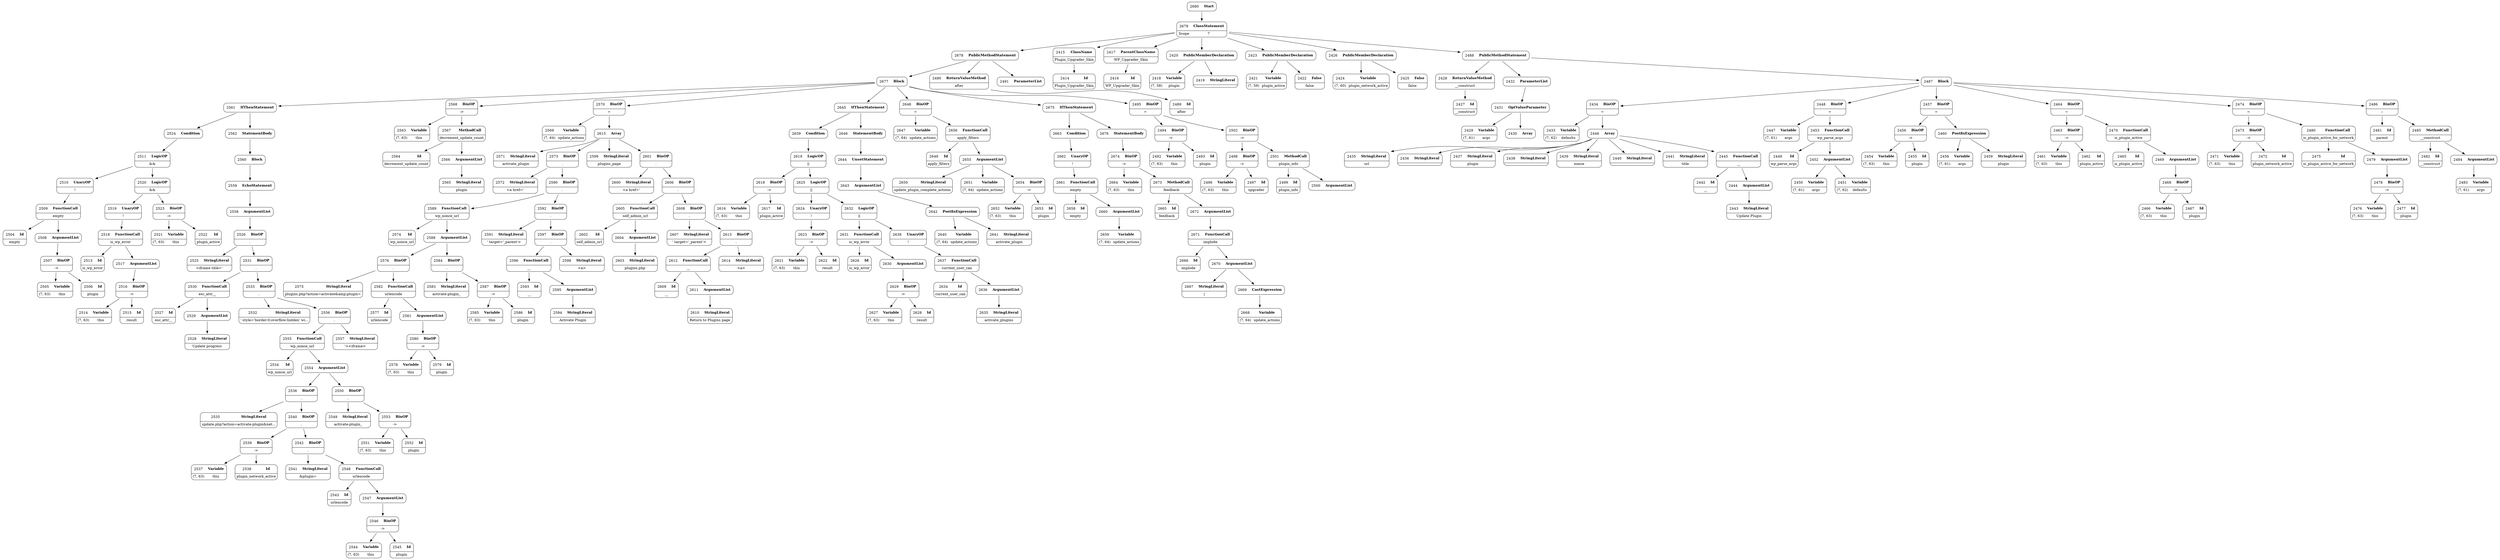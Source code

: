 digraph ast {
node [shape=none];
2560 [label=<<TABLE border='1' cellspacing='0' cellpadding='10' style='rounded' ><TR><TD border='0'>2560</TD><TD border='0'><B>Block</B></TD></TR></TABLE>>];
2560 -> 2559 [weight=2];
2561 [label=<<TABLE border='1' cellspacing='0' cellpadding='10' style='rounded' ><TR><TD border='0'>2561</TD><TD border='0'><B>IfThenStatement</B></TD></TR></TABLE>>];
2561 -> 2524 [weight=2];
2561 -> 2562 [weight=2];
2562 [label=<<TABLE border='1' cellspacing='0' cellpadding='10' style='rounded' ><TR><TD border='0'>2562</TD><TD border='0'><B>StatementBody</B></TD></TR></TABLE>>];
2562 -> 2560 [weight=2];
2563 [label=<<TABLE border='1' cellspacing='0' cellpadding='10' style='rounded' ><TR><TD border='0'>2563</TD><TD border='0'><B>Variable</B></TD></TR><HR/><TR><TD border='0' cellpadding='5'>(7, 63)</TD><TD border='0' cellpadding='5'>this</TD></TR></TABLE>>];
2564 [label=<<TABLE border='1' cellspacing='0' cellpadding='10' style='rounded' ><TR><TD border='0'>2564</TD><TD border='0'><B>Id</B></TD></TR><HR/><TR><TD border='0' cellpadding='5' colspan='2'>decrement_update_count</TD></TR></TABLE>>];
2565 [label=<<TABLE border='1' cellspacing='0' cellpadding='10' style='rounded' ><TR><TD border='0'>2565</TD><TD border='0'><B>StringLiteral</B></TD></TR><HR/><TR><TD border='0' cellpadding='5' colspan='2'>plugin</TD></TR></TABLE>>];
2566 [label=<<TABLE border='1' cellspacing='0' cellpadding='10' style='rounded' ><TR><TD border='0'>2566</TD><TD border='0'><B>ArgumentList</B></TD></TR></TABLE>>];
2566 -> 2565 [weight=2];
2567 [label=<<TABLE border='1' cellspacing='0' cellpadding='10' style='rounded' ><TR><TD border='0'>2567</TD><TD border='0'><B>MethodCall</B></TD></TR><HR/><TR><TD border='0' cellpadding='5' colspan='2'>decrement_update_count</TD></TR></TABLE>>];
2567 -> 2564 [weight=2];
2567 -> 2566 [weight=2];
2568 [label=<<TABLE border='1' cellspacing='0' cellpadding='10' style='rounded' ><TR><TD border='0'>2568</TD><TD border='0'><B>BinOP</B></TD></TR><HR/><TR><TD border='0' cellpadding='5' colspan='2'>-&gt;</TD></TR></TABLE>>];
2568 -> 2563 [weight=2];
2568 -> 2567 [weight=2];
2569 [label=<<TABLE border='1' cellspacing='0' cellpadding='10' style='rounded' ><TR><TD border='0'>2569</TD><TD border='0'><B>Variable</B></TD></TR><HR/><TR><TD border='0' cellpadding='5'>(7, 64)</TD><TD border='0' cellpadding='5'>update_actions</TD></TR></TABLE>>];
2570 [label=<<TABLE border='1' cellspacing='0' cellpadding='10' style='rounded' ><TR><TD border='0'>2570</TD><TD border='0'><B>BinOP</B></TD></TR><HR/><TR><TD border='0' cellpadding='5' colspan='2'>=</TD></TR></TABLE>>];
2570 -> 2569 [weight=2];
2570 -> 2615 [weight=2];
2571 [label=<<TABLE border='1' cellspacing='0' cellpadding='10' style='rounded' ><TR><TD border='0'>2571</TD><TD border='0'><B>StringLiteral</B></TD></TR><HR/><TR><TD border='0' cellpadding='5' colspan='2'>activate_plugin</TD></TR></TABLE>>];
2572 [label=<<TABLE border='1' cellspacing='0' cellpadding='10' style='rounded' ><TR><TD border='0'>2572</TD><TD border='0'><B>StringLiteral</B></TD></TR><HR/><TR><TD border='0' cellpadding='5' colspan='2'>&lt;a href='</TD></TR></TABLE>>];
2573 [label=<<TABLE border='1' cellspacing='0' cellpadding='10' style='rounded' ><TR><TD border='0'>2573</TD><TD border='0'><B>BinOP</B></TD></TR><HR/><TR><TD border='0' cellpadding='5' colspan='2'>.</TD></TR></TABLE>>];
2573 -> 2572 [weight=2];
2573 -> 2590 [weight=2];
2574 [label=<<TABLE border='1' cellspacing='0' cellpadding='10' style='rounded' ><TR><TD border='0'>2574</TD><TD border='0'><B>Id</B></TD></TR><HR/><TR><TD border='0' cellpadding='5' colspan='2'>wp_nonce_url</TD></TR></TABLE>>];
2575 [label=<<TABLE border='1' cellspacing='0' cellpadding='10' style='rounded' ><TR><TD border='0'>2575</TD><TD border='0'><B>StringLiteral</B></TD></TR><HR/><TR><TD border='0' cellpadding='5' colspan='2'>plugins.php?action=activate&amp;amp;plugin=</TD></TR></TABLE>>];
2576 [label=<<TABLE border='1' cellspacing='0' cellpadding='10' style='rounded' ><TR><TD border='0'>2576</TD><TD border='0'><B>BinOP</B></TD></TR><HR/><TR><TD border='0' cellpadding='5' colspan='2'>.</TD></TR></TABLE>>];
2576 -> 2575 [weight=2];
2576 -> 2582 [weight=2];
2577 [label=<<TABLE border='1' cellspacing='0' cellpadding='10' style='rounded' ><TR><TD border='0'>2577</TD><TD border='0'><B>Id</B></TD></TR><HR/><TR><TD border='0' cellpadding='5' colspan='2'>urlencode</TD></TR></TABLE>>];
2578 [label=<<TABLE border='1' cellspacing='0' cellpadding='10' style='rounded' ><TR><TD border='0'>2578</TD><TD border='0'><B>Variable</B></TD></TR><HR/><TR><TD border='0' cellpadding='5'>(7, 63)</TD><TD border='0' cellpadding='5'>this</TD></TR></TABLE>>];
2579 [label=<<TABLE border='1' cellspacing='0' cellpadding='10' style='rounded' ><TR><TD border='0'>2579</TD><TD border='0'><B>Id</B></TD></TR><HR/><TR><TD border='0' cellpadding='5' colspan='2'>plugin</TD></TR></TABLE>>];
2580 [label=<<TABLE border='1' cellspacing='0' cellpadding='10' style='rounded' ><TR><TD border='0'>2580</TD><TD border='0'><B>BinOP</B></TD></TR><HR/><TR><TD border='0' cellpadding='5' colspan='2'>-&gt;</TD></TR></TABLE>>];
2580 -> 2578 [weight=2];
2580 -> 2579 [weight=2];
2581 [label=<<TABLE border='1' cellspacing='0' cellpadding='10' style='rounded' ><TR><TD border='0'>2581</TD><TD border='0'><B>ArgumentList</B></TD></TR></TABLE>>];
2581 -> 2580 [weight=2];
2582 [label=<<TABLE border='1' cellspacing='0' cellpadding='10' style='rounded' ><TR><TD border='0'>2582</TD><TD border='0'><B>FunctionCall</B></TD></TR><HR/><TR><TD border='0' cellpadding='5' colspan='2'>urlencode</TD></TR></TABLE>>];
2582 -> 2577 [weight=2];
2582 -> 2581 [weight=2];
2583 [label=<<TABLE border='1' cellspacing='0' cellpadding='10' style='rounded' ><TR><TD border='0'>2583</TD><TD border='0'><B>StringLiteral</B></TD></TR><HR/><TR><TD border='0' cellpadding='5' colspan='2'>activate-plugin_</TD></TR></TABLE>>];
2584 [label=<<TABLE border='1' cellspacing='0' cellpadding='10' style='rounded' ><TR><TD border='0'>2584</TD><TD border='0'><B>BinOP</B></TD></TR><HR/><TR><TD border='0' cellpadding='5' colspan='2'>.</TD></TR></TABLE>>];
2584 -> 2583 [weight=2];
2584 -> 2587 [weight=2];
2585 [label=<<TABLE border='1' cellspacing='0' cellpadding='10' style='rounded' ><TR><TD border='0'>2585</TD><TD border='0'><B>Variable</B></TD></TR><HR/><TR><TD border='0' cellpadding='5'>(7, 63)</TD><TD border='0' cellpadding='5'>this</TD></TR></TABLE>>];
2586 [label=<<TABLE border='1' cellspacing='0' cellpadding='10' style='rounded' ><TR><TD border='0'>2586</TD><TD border='0'><B>Id</B></TD></TR><HR/><TR><TD border='0' cellpadding='5' colspan='2'>plugin</TD></TR></TABLE>>];
2587 [label=<<TABLE border='1' cellspacing='0' cellpadding='10' style='rounded' ><TR><TD border='0'>2587</TD><TD border='0'><B>BinOP</B></TD></TR><HR/><TR><TD border='0' cellpadding='5' colspan='2'>-&gt;</TD></TR></TABLE>>];
2587 -> 2585 [weight=2];
2587 -> 2586 [weight=2];
2588 [label=<<TABLE border='1' cellspacing='0' cellpadding='10' style='rounded' ><TR><TD border='0'>2588</TD><TD border='0'><B>ArgumentList</B></TD></TR></TABLE>>];
2588 -> 2576 [weight=2];
2588 -> 2584 [weight=2];
2589 [label=<<TABLE border='1' cellspacing='0' cellpadding='10' style='rounded' ><TR><TD border='0'>2589</TD><TD border='0'><B>FunctionCall</B></TD></TR><HR/><TR><TD border='0' cellpadding='5' colspan='2'>wp_nonce_url</TD></TR></TABLE>>];
2589 -> 2574 [weight=2];
2589 -> 2588 [weight=2];
2590 [label=<<TABLE border='1' cellspacing='0' cellpadding='10' style='rounded' ><TR><TD border='0'>2590</TD><TD border='0'><B>BinOP</B></TD></TR><HR/><TR><TD border='0' cellpadding='5' colspan='2'>.</TD></TR></TABLE>>];
2590 -> 2589 [weight=2];
2590 -> 2592 [weight=2];
2591 [label=<<TABLE border='1' cellspacing='0' cellpadding='10' style='rounded' ><TR><TD border='0'>2591</TD><TD border='0'><B>StringLiteral</B></TD></TR><HR/><TR><TD border='0' cellpadding='5' colspan='2'>' target='_parent'&gt;</TD></TR></TABLE>>];
2592 [label=<<TABLE border='1' cellspacing='0' cellpadding='10' style='rounded' ><TR><TD border='0'>2592</TD><TD border='0'><B>BinOP</B></TD></TR><HR/><TR><TD border='0' cellpadding='5' colspan='2'>.</TD></TR></TABLE>>];
2592 -> 2591 [weight=2];
2592 -> 2597 [weight=2];
2593 [label=<<TABLE border='1' cellspacing='0' cellpadding='10' style='rounded' ><TR><TD border='0'>2593</TD><TD border='0'><B>Id</B></TD></TR><HR/><TR><TD border='0' cellpadding='5' colspan='2'>__</TD></TR></TABLE>>];
2594 [label=<<TABLE border='1' cellspacing='0' cellpadding='10' style='rounded' ><TR><TD border='0'>2594</TD><TD border='0'><B>StringLiteral</B></TD></TR><HR/><TR><TD border='0' cellpadding='5' colspan='2'>Activate Plugin</TD></TR></TABLE>>];
2595 [label=<<TABLE border='1' cellspacing='0' cellpadding='10' style='rounded' ><TR><TD border='0'>2595</TD><TD border='0'><B>ArgumentList</B></TD></TR></TABLE>>];
2595 -> 2594 [weight=2];
2596 [label=<<TABLE border='1' cellspacing='0' cellpadding='10' style='rounded' ><TR><TD border='0'>2596</TD><TD border='0'><B>FunctionCall</B></TD></TR><HR/><TR><TD border='0' cellpadding='5' colspan='2'>__</TD></TR></TABLE>>];
2596 -> 2593 [weight=2];
2596 -> 2595 [weight=2];
2597 [label=<<TABLE border='1' cellspacing='0' cellpadding='10' style='rounded' ><TR><TD border='0'>2597</TD><TD border='0'><B>BinOP</B></TD></TR><HR/><TR><TD border='0' cellpadding='5' colspan='2'>.</TD></TR></TABLE>>];
2597 -> 2596 [weight=2];
2597 -> 2598 [weight=2];
2598 [label=<<TABLE border='1' cellspacing='0' cellpadding='10' style='rounded' ><TR><TD border='0'>2598</TD><TD border='0'><B>StringLiteral</B></TD></TR><HR/><TR><TD border='0' cellpadding='5' colspan='2'>&lt;a&gt;</TD></TR></TABLE>>];
2599 [label=<<TABLE border='1' cellspacing='0' cellpadding='10' style='rounded' ><TR><TD border='0'>2599</TD><TD border='0'><B>StringLiteral</B></TD></TR><HR/><TR><TD border='0' cellpadding='5' colspan='2'>plugins_page</TD></TR></TABLE>>];
2600 [label=<<TABLE border='1' cellspacing='0' cellpadding='10' style='rounded' ><TR><TD border='0'>2600</TD><TD border='0'><B>StringLiteral</B></TD></TR><HR/><TR><TD border='0' cellpadding='5' colspan='2'>&lt;a href='</TD></TR></TABLE>>];
2601 [label=<<TABLE border='1' cellspacing='0' cellpadding='10' style='rounded' ><TR><TD border='0'>2601</TD><TD border='0'><B>BinOP</B></TD></TR><HR/><TR><TD border='0' cellpadding='5' colspan='2'>.</TD></TR></TABLE>>];
2601 -> 2600 [weight=2];
2601 -> 2606 [weight=2];
2602 [label=<<TABLE border='1' cellspacing='0' cellpadding='10' style='rounded' ><TR><TD border='0'>2602</TD><TD border='0'><B>Id</B></TD></TR><HR/><TR><TD border='0' cellpadding='5' colspan='2'>self_admin_url</TD></TR></TABLE>>];
2603 [label=<<TABLE border='1' cellspacing='0' cellpadding='10' style='rounded' ><TR><TD border='0'>2603</TD><TD border='0'><B>StringLiteral</B></TD></TR><HR/><TR><TD border='0' cellpadding='5' colspan='2'>plugins.php</TD></TR></TABLE>>];
2604 [label=<<TABLE border='1' cellspacing='0' cellpadding='10' style='rounded' ><TR><TD border='0'>2604</TD><TD border='0'><B>ArgumentList</B></TD></TR></TABLE>>];
2604 -> 2603 [weight=2];
2605 [label=<<TABLE border='1' cellspacing='0' cellpadding='10' style='rounded' ><TR><TD border='0'>2605</TD><TD border='0'><B>FunctionCall</B></TD></TR><HR/><TR><TD border='0' cellpadding='5' colspan='2'>self_admin_url</TD></TR></TABLE>>];
2605 -> 2602 [weight=2];
2605 -> 2604 [weight=2];
2606 [label=<<TABLE border='1' cellspacing='0' cellpadding='10' style='rounded' ><TR><TD border='0'>2606</TD><TD border='0'><B>BinOP</B></TD></TR><HR/><TR><TD border='0' cellpadding='5' colspan='2'>.</TD></TR></TABLE>>];
2606 -> 2605 [weight=2];
2606 -> 2608 [weight=2];
2607 [label=<<TABLE border='1' cellspacing='0' cellpadding='10' style='rounded' ><TR><TD border='0'>2607</TD><TD border='0'><B>StringLiteral</B></TD></TR><HR/><TR><TD border='0' cellpadding='5' colspan='2'>' target='_parent'&gt;</TD></TR></TABLE>>];
2608 [label=<<TABLE border='1' cellspacing='0' cellpadding='10' style='rounded' ><TR><TD border='0'>2608</TD><TD border='0'><B>BinOP</B></TD></TR><HR/><TR><TD border='0' cellpadding='5' colspan='2'>.</TD></TR></TABLE>>];
2608 -> 2607 [weight=2];
2608 -> 2613 [weight=2];
2609 [label=<<TABLE border='1' cellspacing='0' cellpadding='10' style='rounded' ><TR><TD border='0'>2609</TD><TD border='0'><B>Id</B></TD></TR><HR/><TR><TD border='0' cellpadding='5' colspan='2'>__</TD></TR></TABLE>>];
2610 [label=<<TABLE border='1' cellspacing='0' cellpadding='10' style='rounded' ><TR><TD border='0'>2610</TD><TD border='0'><B>StringLiteral</B></TD></TR><HR/><TR><TD border='0' cellpadding='5' colspan='2'>Return to Plugins page</TD></TR></TABLE>>];
2611 [label=<<TABLE border='1' cellspacing='0' cellpadding='10' style='rounded' ><TR><TD border='0'>2611</TD><TD border='0'><B>ArgumentList</B></TD></TR></TABLE>>];
2611 -> 2610 [weight=2];
2612 [label=<<TABLE border='1' cellspacing='0' cellpadding='10' style='rounded' ><TR><TD border='0'>2612</TD><TD border='0'><B>FunctionCall</B></TD></TR><HR/><TR><TD border='0' cellpadding='5' colspan='2'>__</TD></TR></TABLE>>];
2612 -> 2609 [weight=2];
2612 -> 2611 [weight=2];
2613 [label=<<TABLE border='1' cellspacing='0' cellpadding='10' style='rounded' ><TR><TD border='0'>2613</TD><TD border='0'><B>BinOP</B></TD></TR><HR/><TR><TD border='0' cellpadding='5' colspan='2'>.</TD></TR></TABLE>>];
2613 -> 2612 [weight=2];
2613 -> 2614 [weight=2];
2614 [label=<<TABLE border='1' cellspacing='0' cellpadding='10' style='rounded' ><TR><TD border='0'>2614</TD><TD border='0'><B>StringLiteral</B></TD></TR><HR/><TR><TD border='0' cellpadding='5' colspan='2'>&lt;a&gt;</TD></TR></TABLE>>];
2615 [label=<<TABLE border='1' cellspacing='0' cellpadding='10' style='rounded' ><TR><TD border='0'>2615</TD><TD border='0'><B>Array</B></TD></TR></TABLE>>];
2615 -> 2571 [weight=2];
2615 -> 2573 [weight=2];
2615 -> 2599 [weight=2];
2615 -> 2601 [weight=2];
2616 [label=<<TABLE border='1' cellspacing='0' cellpadding='10' style='rounded' ><TR><TD border='0'>2616</TD><TD border='0'><B>Variable</B></TD></TR><HR/><TR><TD border='0' cellpadding='5'>(7, 63)</TD><TD border='0' cellpadding='5'>this</TD></TR></TABLE>>];
2617 [label=<<TABLE border='1' cellspacing='0' cellpadding='10' style='rounded' ><TR><TD border='0'>2617</TD><TD border='0'><B>Id</B></TD></TR><HR/><TR><TD border='0' cellpadding='5' colspan='2'>plugin_active</TD></TR></TABLE>>];
2618 [label=<<TABLE border='1' cellspacing='0' cellpadding='10' style='rounded' ><TR><TD border='0'>2618</TD><TD border='0'><B>BinOP</B></TD></TR><HR/><TR><TD border='0' cellpadding='5' colspan='2'>-&gt;</TD></TR></TABLE>>];
2618 -> 2616 [weight=2];
2618 -> 2617 [weight=2];
2619 [label=<<TABLE border='1' cellspacing='0' cellpadding='10' style='rounded' ><TR><TD border='0'>2619</TD><TD border='0'><B>LogicOP</B></TD></TR><HR/><TR><TD border='0' cellpadding='5' colspan='2'>||</TD></TR></TABLE>>];
2619 -> 2618 [weight=2];
2619 -> 2625 [weight=2];
2621 [label=<<TABLE border='1' cellspacing='0' cellpadding='10' style='rounded' ><TR><TD border='0'>2621</TD><TD border='0'><B>Variable</B></TD></TR><HR/><TR><TD border='0' cellpadding='5'>(7, 63)</TD><TD border='0' cellpadding='5'>this</TD></TR></TABLE>>];
2622 [label=<<TABLE border='1' cellspacing='0' cellpadding='10' style='rounded' ><TR><TD border='0'>2622</TD><TD border='0'><B>Id</B></TD></TR><HR/><TR><TD border='0' cellpadding='5' colspan='2'>result</TD></TR></TABLE>>];
2623 [label=<<TABLE border='1' cellspacing='0' cellpadding='10' style='rounded' ><TR><TD border='0'>2623</TD><TD border='0'><B>BinOP</B></TD></TR><HR/><TR><TD border='0' cellpadding='5' colspan='2'>-&gt;</TD></TR></TABLE>>];
2623 -> 2621 [weight=2];
2623 -> 2622 [weight=2];
2624 [label=<<TABLE border='1' cellspacing='0' cellpadding='10' style='rounded' ><TR><TD border='0'>2624</TD><TD border='0'><B>UnaryOP</B></TD></TR><HR/><TR><TD border='0' cellpadding='5' colspan='2'>!</TD></TR></TABLE>>];
2624 -> 2623 [weight=2];
2625 [label=<<TABLE border='1' cellspacing='0' cellpadding='10' style='rounded' ><TR><TD border='0'>2625</TD><TD border='0'><B>LogicOP</B></TD></TR><HR/><TR><TD border='0' cellpadding='5' colspan='2'>||</TD></TR></TABLE>>];
2625 -> 2624 [weight=2];
2625 -> 2632 [weight=2];
2626 [label=<<TABLE border='1' cellspacing='0' cellpadding='10' style='rounded' ><TR><TD border='0'>2626</TD><TD border='0'><B>Id</B></TD></TR><HR/><TR><TD border='0' cellpadding='5' colspan='2'>is_wp_error</TD></TR></TABLE>>];
2627 [label=<<TABLE border='1' cellspacing='0' cellpadding='10' style='rounded' ><TR><TD border='0'>2627</TD><TD border='0'><B>Variable</B></TD></TR><HR/><TR><TD border='0' cellpadding='5'>(7, 63)</TD><TD border='0' cellpadding='5'>this</TD></TR></TABLE>>];
2628 [label=<<TABLE border='1' cellspacing='0' cellpadding='10' style='rounded' ><TR><TD border='0'>2628</TD><TD border='0'><B>Id</B></TD></TR><HR/><TR><TD border='0' cellpadding='5' colspan='2'>result</TD></TR></TABLE>>];
2629 [label=<<TABLE border='1' cellspacing='0' cellpadding='10' style='rounded' ><TR><TD border='0'>2629</TD><TD border='0'><B>BinOP</B></TD></TR><HR/><TR><TD border='0' cellpadding='5' colspan='2'>-&gt;</TD></TR></TABLE>>];
2629 -> 2627 [weight=2];
2629 -> 2628 [weight=2];
2630 [label=<<TABLE border='1' cellspacing='0' cellpadding='10' style='rounded' ><TR><TD border='0'>2630</TD><TD border='0'><B>ArgumentList</B></TD></TR></TABLE>>];
2630 -> 2629 [weight=2];
2631 [label=<<TABLE border='1' cellspacing='0' cellpadding='10' style='rounded' ><TR><TD border='0'>2631</TD><TD border='0'><B>FunctionCall</B></TD></TR><HR/><TR><TD border='0' cellpadding='5' colspan='2'>is_wp_error</TD></TR></TABLE>>];
2631 -> 2626 [weight=2];
2631 -> 2630 [weight=2];
2632 [label=<<TABLE border='1' cellspacing='0' cellpadding='10' style='rounded' ><TR><TD border='0'>2632</TD><TD border='0'><B>LogicOP</B></TD></TR><HR/><TR><TD border='0' cellpadding='5' colspan='2'>||</TD></TR></TABLE>>];
2632 -> 2631 [weight=2];
2632 -> 2638 [weight=2];
2634 [label=<<TABLE border='1' cellspacing='0' cellpadding='10' style='rounded' ><TR><TD border='0'>2634</TD><TD border='0'><B>Id</B></TD></TR><HR/><TR><TD border='0' cellpadding='5' colspan='2'>current_user_can</TD></TR></TABLE>>];
2635 [label=<<TABLE border='1' cellspacing='0' cellpadding='10' style='rounded' ><TR><TD border='0'>2635</TD><TD border='0'><B>StringLiteral</B></TD></TR><HR/><TR><TD border='0' cellpadding='5' colspan='2'>activate_plugins</TD></TR></TABLE>>];
2636 [label=<<TABLE border='1' cellspacing='0' cellpadding='10' style='rounded' ><TR><TD border='0'>2636</TD><TD border='0'><B>ArgumentList</B></TD></TR></TABLE>>];
2636 -> 2635 [weight=2];
2637 [label=<<TABLE border='1' cellspacing='0' cellpadding='10' style='rounded' ><TR><TD border='0'>2637</TD><TD border='0'><B>FunctionCall</B></TD></TR><HR/><TR><TD border='0' cellpadding='5' colspan='2'>current_user_can</TD></TR></TABLE>>];
2637 -> 2634 [weight=2];
2637 -> 2636 [weight=2];
2638 [label=<<TABLE border='1' cellspacing='0' cellpadding='10' style='rounded' ><TR><TD border='0'>2638</TD><TD border='0'><B>UnaryOP</B></TD></TR><HR/><TR><TD border='0' cellpadding='5' colspan='2'>!</TD></TR></TABLE>>];
2638 -> 2637 [weight=2];
2639 [label=<<TABLE border='1' cellspacing='0' cellpadding='10' style='rounded' ><TR><TD border='0'>2639</TD><TD border='0'><B>Condition</B></TD></TR></TABLE>>];
2639 -> 2619 [weight=2];
2640 [label=<<TABLE border='1' cellspacing='0' cellpadding='10' style='rounded' ><TR><TD border='0'>2640</TD><TD border='0'><B>Variable</B></TD></TR><HR/><TR><TD border='0' cellpadding='5'>(7, 64)</TD><TD border='0' cellpadding='5'>update_actions</TD></TR></TABLE>>];
2641 [label=<<TABLE border='1' cellspacing='0' cellpadding='10' style='rounded' ><TR><TD border='0'>2641</TD><TD border='0'><B>StringLiteral</B></TD></TR><HR/><TR><TD border='0' cellpadding='5' colspan='2'>activate_plugin</TD></TR></TABLE>>];
2642 [label=<<TABLE border='1' cellspacing='0' cellpadding='10' style='rounded' ><TR><TD border='0'>2642</TD><TD border='0'><B>PostfixExpression</B></TD></TR></TABLE>>];
2642 -> 2640 [weight=2];
2642 -> 2641 [weight=2];
2643 [label=<<TABLE border='1' cellspacing='0' cellpadding='10' style='rounded' ><TR><TD border='0'>2643</TD><TD border='0'><B>ArgumentList</B></TD></TR></TABLE>>];
2643 -> 2642 [weight=2];
2644 [label=<<TABLE border='1' cellspacing='0' cellpadding='10' style='rounded' ><TR><TD border='0'>2644</TD><TD border='0'><B>UnsetStatement</B></TD></TR></TABLE>>];
2644 -> 2643 [weight=2];
2645 [label=<<TABLE border='1' cellspacing='0' cellpadding='10' style='rounded' ><TR><TD border='0'>2645</TD><TD border='0'><B>IfThenStatement</B></TD></TR></TABLE>>];
2645 -> 2639 [weight=2];
2645 -> 2646 [weight=2];
2646 [label=<<TABLE border='1' cellspacing='0' cellpadding='10' style='rounded' ><TR><TD border='0'>2646</TD><TD border='0'><B>StatementBody</B></TD></TR></TABLE>>];
2646 -> 2644 [weight=2];
2647 [label=<<TABLE border='1' cellspacing='0' cellpadding='10' style='rounded' ><TR><TD border='0'>2647</TD><TD border='0'><B>Variable</B></TD></TR><HR/><TR><TD border='0' cellpadding='5'>(7, 64)</TD><TD border='0' cellpadding='5'>update_actions</TD></TR></TABLE>>];
2648 [label=<<TABLE border='1' cellspacing='0' cellpadding='10' style='rounded' ><TR><TD border='0'>2648</TD><TD border='0'><B>BinOP</B></TD></TR><HR/><TR><TD border='0' cellpadding='5' colspan='2'>=</TD></TR></TABLE>>];
2648 -> 2647 [weight=2];
2648 -> 2656 [weight=2];
2649 [label=<<TABLE border='1' cellspacing='0' cellpadding='10' style='rounded' ><TR><TD border='0'>2649</TD><TD border='0'><B>Id</B></TD></TR><HR/><TR><TD border='0' cellpadding='5' colspan='2'>apply_filters</TD></TR></TABLE>>];
2650 [label=<<TABLE border='1' cellspacing='0' cellpadding='10' style='rounded' ><TR><TD border='0'>2650</TD><TD border='0'><B>StringLiteral</B></TD></TR><HR/><TR><TD border='0' cellpadding='5' colspan='2'>update_plugin_complete_actions</TD></TR></TABLE>>];
2651 [label=<<TABLE border='1' cellspacing='0' cellpadding='10' style='rounded' ><TR><TD border='0'>2651</TD><TD border='0'><B>Variable</B></TD></TR><HR/><TR><TD border='0' cellpadding='5'>(7, 64)</TD><TD border='0' cellpadding='5'>update_actions</TD></TR></TABLE>>];
2652 [label=<<TABLE border='1' cellspacing='0' cellpadding='10' style='rounded' ><TR><TD border='0'>2652</TD><TD border='0'><B>Variable</B></TD></TR><HR/><TR><TD border='0' cellpadding='5'>(7, 63)</TD><TD border='0' cellpadding='5'>this</TD></TR></TABLE>>];
2653 [label=<<TABLE border='1' cellspacing='0' cellpadding='10' style='rounded' ><TR><TD border='0'>2653</TD><TD border='0'><B>Id</B></TD></TR><HR/><TR><TD border='0' cellpadding='5' colspan='2'>plugin</TD></TR></TABLE>>];
2654 [label=<<TABLE border='1' cellspacing='0' cellpadding='10' style='rounded' ><TR><TD border='0'>2654</TD><TD border='0'><B>BinOP</B></TD></TR><HR/><TR><TD border='0' cellpadding='5' colspan='2'>-&gt;</TD></TR></TABLE>>];
2654 -> 2652 [weight=2];
2654 -> 2653 [weight=2];
2655 [label=<<TABLE border='1' cellspacing='0' cellpadding='10' style='rounded' ><TR><TD border='0'>2655</TD><TD border='0'><B>ArgumentList</B></TD></TR></TABLE>>];
2655 -> 2650 [weight=2];
2655 -> 2651 [weight=2];
2655 -> 2654 [weight=2];
2656 [label=<<TABLE border='1' cellspacing='0' cellpadding='10' style='rounded' ><TR><TD border='0'>2656</TD><TD border='0'><B>FunctionCall</B></TD></TR><HR/><TR><TD border='0' cellpadding='5' colspan='2'>apply_filters</TD></TR></TABLE>>];
2656 -> 2649 [weight=2];
2656 -> 2655 [weight=2];
2658 [label=<<TABLE border='1' cellspacing='0' cellpadding='10' style='rounded' ><TR><TD border='0'>2658</TD><TD border='0'><B>Id</B></TD></TR><HR/><TR><TD border='0' cellpadding='5' colspan='2'>empty</TD></TR></TABLE>>];
2659 [label=<<TABLE border='1' cellspacing='0' cellpadding='10' style='rounded' ><TR><TD border='0'>2659</TD><TD border='0'><B>Variable</B></TD></TR><HR/><TR><TD border='0' cellpadding='5'>(7, 64)</TD><TD border='0' cellpadding='5'>update_actions</TD></TR></TABLE>>];
2660 [label=<<TABLE border='1' cellspacing='0' cellpadding='10' style='rounded' ><TR><TD border='0'>2660</TD><TD border='0'><B>ArgumentList</B></TD></TR></TABLE>>];
2660 -> 2659 [weight=2];
2661 [label=<<TABLE border='1' cellspacing='0' cellpadding='10' style='rounded' ><TR><TD border='0'>2661</TD><TD border='0'><B>FunctionCall</B></TD></TR><HR/><TR><TD border='0' cellpadding='5' colspan='2'>empty</TD></TR></TABLE>>];
2661 -> 2658 [weight=2];
2661 -> 2660 [weight=2];
2662 [label=<<TABLE border='1' cellspacing='0' cellpadding='10' style='rounded' ><TR><TD border='0'>2662</TD><TD border='0'><B>UnaryOP</B></TD></TR><HR/><TR><TD border='0' cellpadding='5' colspan='2'>!</TD></TR></TABLE>>];
2662 -> 2661 [weight=2];
2663 [label=<<TABLE border='1' cellspacing='0' cellpadding='10' style='rounded' ><TR><TD border='0'>2663</TD><TD border='0'><B>Condition</B></TD></TR></TABLE>>];
2663 -> 2662 [weight=2];
2664 [label=<<TABLE border='1' cellspacing='0' cellpadding='10' style='rounded' ><TR><TD border='0'>2664</TD><TD border='0'><B>Variable</B></TD></TR><HR/><TR><TD border='0' cellpadding='5'>(7, 63)</TD><TD border='0' cellpadding='5'>this</TD></TR></TABLE>>];
2665 [label=<<TABLE border='1' cellspacing='0' cellpadding='10' style='rounded' ><TR><TD border='0'>2665</TD><TD border='0'><B>Id</B></TD></TR><HR/><TR><TD border='0' cellpadding='5' colspan='2'>feedback</TD></TR></TABLE>>];
2666 [label=<<TABLE border='1' cellspacing='0' cellpadding='10' style='rounded' ><TR><TD border='0'>2666</TD><TD border='0'><B>Id</B></TD></TR><HR/><TR><TD border='0' cellpadding='5' colspan='2'>implode</TD></TR></TABLE>>];
2667 [label=<<TABLE border='1' cellspacing='0' cellpadding='10' style='rounded' ><TR><TD border='0'>2667</TD><TD border='0'><B>StringLiteral</B></TD></TR><HR/><TR><TD border='0' cellpadding='5' colspan='2'> | </TD></TR></TABLE>>];
2668 [label=<<TABLE border='1' cellspacing='0' cellpadding='10' style='rounded' ><TR><TD border='0'>2668</TD><TD border='0'><B>Variable</B></TD></TR><HR/><TR><TD border='0' cellpadding='5'>(7, 64)</TD><TD border='0' cellpadding='5'>update_actions</TD></TR></TABLE>>];
2669 [label=<<TABLE border='1' cellspacing='0' cellpadding='10' style='rounded' ><TR><TD border='0'>2669</TD><TD border='0'><B>CastExpression</B></TD></TR></TABLE>>];
2669 -> 2668 [weight=2];
2670 [label=<<TABLE border='1' cellspacing='0' cellpadding='10' style='rounded' ><TR><TD border='0'>2670</TD><TD border='0'><B>ArgumentList</B></TD></TR></TABLE>>];
2670 -> 2667 [weight=2];
2670 -> 2669 [weight=2];
2671 [label=<<TABLE border='1' cellspacing='0' cellpadding='10' style='rounded' ><TR><TD border='0'>2671</TD><TD border='0'><B>FunctionCall</B></TD></TR><HR/><TR><TD border='0' cellpadding='5' colspan='2'>implode</TD></TR></TABLE>>];
2671 -> 2666 [weight=2];
2671 -> 2670 [weight=2];
2672 [label=<<TABLE border='1' cellspacing='0' cellpadding='10' style='rounded' ><TR><TD border='0'>2672</TD><TD border='0'><B>ArgumentList</B></TD></TR></TABLE>>];
2672 -> 2671 [weight=2];
2673 [label=<<TABLE border='1' cellspacing='0' cellpadding='10' style='rounded' ><TR><TD border='0'>2673</TD><TD border='0'><B>MethodCall</B></TD></TR><HR/><TR><TD border='0' cellpadding='5' colspan='2'>feedback</TD></TR></TABLE>>];
2673 -> 2665 [weight=2];
2673 -> 2672 [weight=2];
2674 [label=<<TABLE border='1' cellspacing='0' cellpadding='10' style='rounded' ><TR><TD border='0'>2674</TD><TD border='0'><B>BinOP</B></TD></TR><HR/><TR><TD border='0' cellpadding='5' colspan='2'>-&gt;</TD></TR></TABLE>>];
2674 -> 2664 [weight=2];
2674 -> 2673 [weight=2];
2675 [label=<<TABLE border='1' cellspacing='0' cellpadding='10' style='rounded' ><TR><TD border='0'>2675</TD><TD border='0'><B>IfThenStatement</B></TD></TR></TABLE>>];
2675 -> 2663 [weight=2];
2675 -> 2676 [weight=2];
2676 [label=<<TABLE border='1' cellspacing='0' cellpadding='10' style='rounded' ><TR><TD border='0'>2676</TD><TD border='0'><B>StatementBody</B></TD></TR></TABLE>>];
2676 -> 2674 [weight=2];
2677 [label=<<TABLE border='1' cellspacing='0' cellpadding='10' style='rounded' ><TR><TD border='0'>2677</TD><TD border='0'><B>Block</B></TD></TR></TABLE>>];
2677 -> 2495 [weight=2];
2677 -> 2561 [weight=2];
2677 -> 2568 [weight=2];
2677 -> 2570 [weight=2];
2677 -> 2645 [weight=2];
2677 -> 2648 [weight=2];
2677 -> 2675 [weight=2];
2678 [label=<<TABLE border='1' cellspacing='0' cellpadding='10' style='rounded' ><TR><TD border='0'>2678</TD><TD border='0'><B>PublicMethodStatement</B></TD></TR></TABLE>>];
2678 -> 2490 [weight=2];
2678 -> 2491 [weight=2];
2678 -> 2677 [weight=2];
2679 [label=<<TABLE border='1' cellspacing='0' cellpadding='10' style='rounded' ><TR><TD border='0'>2679</TD><TD border='0'><B>ClassStatement</B></TD></TR><HR/><TR><TD border='0' cellpadding='5'>Scope</TD><TD border='0' cellpadding='5'>7</TD></TR></TABLE>>];
2679 -> 2415 [weight=2];
2679 -> 2417 [weight=2];
2679 -> 2420 [weight=2];
2679 -> 2423 [weight=2];
2679 -> 2426 [weight=2];
2679 -> 2488 [weight=2];
2679 -> 2678 [weight=2];
2680 [label=<<TABLE border='1' cellspacing='0' cellpadding='10' style='rounded' ><TR><TD border='0'>2680</TD><TD border='0'><B>Start</B></TD></TR></TABLE>>];
2680 -> 2679 [weight=2];
2414 [label=<<TABLE border='1' cellspacing='0' cellpadding='10' style='rounded' ><TR><TD border='0'>2414</TD><TD border='0'><B>Id</B></TD></TR><HR/><TR><TD border='0' cellpadding='5' colspan='2'>Plugin_Upgrader_Skin</TD></TR></TABLE>>];
2415 [label=<<TABLE border='1' cellspacing='0' cellpadding='10' style='rounded' ><TR><TD border='0'>2415</TD><TD border='0'><B>ClassName</B></TD></TR><HR/><TR><TD border='0' cellpadding='5' colspan='2'>Plugin_Upgrader_Skin</TD></TR></TABLE>>];
2415 -> 2414 [weight=2];
2416 [label=<<TABLE border='1' cellspacing='0' cellpadding='10' style='rounded' ><TR><TD border='0'>2416</TD><TD border='0'><B>Id</B></TD></TR><HR/><TR><TD border='0' cellpadding='5' colspan='2'>WP_Upgrader_Skin</TD></TR></TABLE>>];
2417 [label=<<TABLE border='1' cellspacing='0' cellpadding='10' style='rounded' ><TR><TD border='0'>2417</TD><TD border='0'><B>ParentClassName</B></TD></TR><HR/><TR><TD border='0' cellpadding='5' colspan='2'>WP_Upgrader_Skin</TD></TR></TABLE>>];
2417 -> 2416 [weight=2];
2418 [label=<<TABLE border='1' cellspacing='0' cellpadding='10' style='rounded' ><TR><TD border='0'>2418</TD><TD border='0'><B>Variable</B></TD></TR><HR/><TR><TD border='0' cellpadding='5'>(7, 58)</TD><TD border='0' cellpadding='5'>plugin</TD></TR></TABLE>>];
2419 [label=<<TABLE border='1' cellspacing='0' cellpadding='10' style='rounded' ><TR><TD border='0'>2419</TD><TD border='0'><B>StringLiteral</B></TD></TR><HR/><TR><TD border='0' cellpadding='5' colspan='2'></TD></TR></TABLE>>];
2420 [label=<<TABLE border='1' cellspacing='0' cellpadding='10' style='rounded' ><TR><TD border='0'>2420</TD><TD border='0'><B>PublicMemberDeclaration</B></TD></TR></TABLE>>];
2420 -> 2418 [weight=2];
2420 -> 2419 [weight=2];
2421 [label=<<TABLE border='1' cellspacing='0' cellpadding='10' style='rounded' ><TR><TD border='0'>2421</TD><TD border='0'><B>Variable</B></TD></TR><HR/><TR><TD border='0' cellpadding='5'>(7, 59)</TD><TD border='0' cellpadding='5'>plugin_active</TD></TR></TABLE>>];
2422 [label=<<TABLE border='1' cellspacing='0' cellpadding='10' style='rounded' ><TR><TD border='0'>2422</TD><TD border='0'><B>False</B></TD></TR><HR/><TR><TD border='0' cellpadding='5' colspan='2'>false</TD></TR></TABLE>>];
2423 [label=<<TABLE border='1' cellspacing='0' cellpadding='10' style='rounded' ><TR><TD border='0'>2423</TD><TD border='0'><B>PublicMemberDeclaration</B></TD></TR></TABLE>>];
2423 -> 2421 [weight=2];
2423 -> 2422 [weight=2];
2424 [label=<<TABLE border='1' cellspacing='0' cellpadding='10' style='rounded' ><TR><TD border='0'>2424</TD><TD border='0'><B>Variable</B></TD></TR><HR/><TR><TD border='0' cellpadding='5'>(7, 60)</TD><TD border='0' cellpadding='5'>plugin_network_active</TD></TR></TABLE>>];
2425 [label=<<TABLE border='1' cellspacing='0' cellpadding='10' style='rounded' ><TR><TD border='0'>2425</TD><TD border='0'><B>False</B></TD></TR><HR/><TR><TD border='0' cellpadding='5' colspan='2'>false</TD></TR></TABLE>>];
2426 [label=<<TABLE border='1' cellspacing='0' cellpadding='10' style='rounded' ><TR><TD border='0'>2426</TD><TD border='0'><B>PublicMemberDeclaration</B></TD></TR></TABLE>>];
2426 -> 2424 [weight=2];
2426 -> 2425 [weight=2];
2427 [label=<<TABLE border='1' cellspacing='0' cellpadding='10' style='rounded' ><TR><TD border='0'>2427</TD><TD border='0'><B>Id</B></TD></TR><HR/><TR><TD border='0' cellpadding='5' colspan='2'>__construct</TD></TR></TABLE>>];
2428 [label=<<TABLE border='1' cellspacing='0' cellpadding='10' style='rounded' ><TR><TD border='0'>2428</TD><TD border='0'><B>ReturnValueMethod</B></TD></TR><HR/><TR><TD border='0' cellpadding='5' colspan='2'>__construct</TD></TR></TABLE>>];
2428 -> 2427 [weight=2];
2429 [label=<<TABLE border='1' cellspacing='0' cellpadding='10' style='rounded' ><TR><TD border='0'>2429</TD><TD border='0'><B>Variable</B></TD></TR><HR/><TR><TD border='0' cellpadding='5'>(7, 61)</TD><TD border='0' cellpadding='5'>args</TD></TR></TABLE>>];
2430 [label=<<TABLE border='1' cellspacing='0' cellpadding='10' style='rounded' ><TR><TD border='0'>2430</TD><TD border='0'><B>Array</B></TD></TR></TABLE>>];
2431 [label=<<TABLE border='1' cellspacing='0' cellpadding='10' style='rounded' ><TR><TD border='0'>2431</TD><TD border='0'><B>OptValueParameter</B></TD></TR></TABLE>>];
2431 -> 2429 [weight=2];
2431 -> 2430 [weight=2];
2432 [label=<<TABLE border='1' cellspacing='0' cellpadding='10' style='rounded' ><TR><TD border='0'>2432</TD><TD border='0'><B>ParameterList</B></TD></TR></TABLE>>];
2432 -> 2431 [weight=2];
2433 [label=<<TABLE border='1' cellspacing='0' cellpadding='10' style='rounded' ><TR><TD border='0'>2433</TD><TD border='0'><B>Variable</B></TD></TR><HR/><TR><TD border='0' cellpadding='5'>(7, 62)</TD><TD border='0' cellpadding='5'>defaults</TD></TR></TABLE>>];
2434 [label=<<TABLE border='1' cellspacing='0' cellpadding='10' style='rounded' ><TR><TD border='0'>2434</TD><TD border='0'><B>BinOP</B></TD></TR><HR/><TR><TD border='0' cellpadding='5' colspan='2'>=</TD></TR></TABLE>>];
2434 -> 2433 [weight=2];
2434 -> 2446 [weight=2];
2435 [label=<<TABLE border='1' cellspacing='0' cellpadding='10' style='rounded' ><TR><TD border='0'>2435</TD><TD border='0'><B>StringLiteral</B></TD></TR><HR/><TR><TD border='0' cellpadding='5' colspan='2'>url</TD></TR></TABLE>>];
2436 [label=<<TABLE border='1' cellspacing='0' cellpadding='10' style='rounded' ><TR><TD border='0'>2436</TD><TD border='0'><B>StringLiteral</B></TD></TR><HR/><TR><TD border='0' cellpadding='5' colspan='2'></TD></TR></TABLE>>];
2437 [label=<<TABLE border='1' cellspacing='0' cellpadding='10' style='rounded' ><TR><TD border='0'>2437</TD><TD border='0'><B>StringLiteral</B></TD></TR><HR/><TR><TD border='0' cellpadding='5' colspan='2'>plugin</TD></TR></TABLE>>];
2438 [label=<<TABLE border='1' cellspacing='0' cellpadding='10' style='rounded' ><TR><TD border='0'>2438</TD><TD border='0'><B>StringLiteral</B></TD></TR><HR/><TR><TD border='0' cellpadding='5' colspan='2'></TD></TR></TABLE>>];
2439 [label=<<TABLE border='1' cellspacing='0' cellpadding='10' style='rounded' ><TR><TD border='0'>2439</TD><TD border='0'><B>StringLiteral</B></TD></TR><HR/><TR><TD border='0' cellpadding='5' colspan='2'>nonce</TD></TR></TABLE>>];
2440 [label=<<TABLE border='1' cellspacing='0' cellpadding='10' style='rounded' ><TR><TD border='0'>2440</TD><TD border='0'><B>StringLiteral</B></TD></TR><HR/><TR><TD border='0' cellpadding='5' colspan='2'></TD></TR></TABLE>>];
2441 [label=<<TABLE border='1' cellspacing='0' cellpadding='10' style='rounded' ><TR><TD border='0'>2441</TD><TD border='0'><B>StringLiteral</B></TD></TR><HR/><TR><TD border='0' cellpadding='5' colspan='2'>title</TD></TR></TABLE>>];
2442 [label=<<TABLE border='1' cellspacing='0' cellpadding='10' style='rounded' ><TR><TD border='0'>2442</TD><TD border='0'><B>Id</B></TD></TR><HR/><TR><TD border='0' cellpadding='5' colspan='2'>__</TD></TR></TABLE>>];
2443 [label=<<TABLE border='1' cellspacing='0' cellpadding='10' style='rounded' ><TR><TD border='0'>2443</TD><TD border='0'><B>StringLiteral</B></TD></TR><HR/><TR><TD border='0' cellpadding='5' colspan='2'>Update Plugin</TD></TR></TABLE>>];
2444 [label=<<TABLE border='1' cellspacing='0' cellpadding='10' style='rounded' ><TR><TD border='0'>2444</TD><TD border='0'><B>ArgumentList</B></TD></TR></TABLE>>];
2444 -> 2443 [weight=2];
2445 [label=<<TABLE border='1' cellspacing='0' cellpadding='10' style='rounded' ><TR><TD border='0'>2445</TD><TD border='0'><B>FunctionCall</B></TD></TR><HR/><TR><TD border='0' cellpadding='5' colspan='2'>__</TD></TR></TABLE>>];
2445 -> 2442 [weight=2];
2445 -> 2444 [weight=2];
2446 [label=<<TABLE border='1' cellspacing='0' cellpadding='10' style='rounded' ><TR><TD border='0'>2446</TD><TD border='0'><B>Array</B></TD></TR></TABLE>>];
2446 -> 2435 [weight=2];
2446 -> 2436 [weight=2];
2446 -> 2437 [weight=2];
2446 -> 2438 [weight=2];
2446 -> 2439 [weight=2];
2446 -> 2440 [weight=2];
2446 -> 2441 [weight=2];
2446 -> 2445 [weight=2];
2447 [label=<<TABLE border='1' cellspacing='0' cellpadding='10' style='rounded' ><TR><TD border='0'>2447</TD><TD border='0'><B>Variable</B></TD></TR><HR/><TR><TD border='0' cellpadding='5'>(7, 61)</TD><TD border='0' cellpadding='5'>args</TD></TR></TABLE>>];
2448 [label=<<TABLE border='1' cellspacing='0' cellpadding='10' style='rounded' ><TR><TD border='0'>2448</TD><TD border='0'><B>BinOP</B></TD></TR><HR/><TR><TD border='0' cellpadding='5' colspan='2'>=</TD></TR></TABLE>>];
2448 -> 2447 [weight=2];
2448 -> 2453 [weight=2];
2449 [label=<<TABLE border='1' cellspacing='0' cellpadding='10' style='rounded' ><TR><TD border='0'>2449</TD><TD border='0'><B>Id</B></TD></TR><HR/><TR><TD border='0' cellpadding='5' colspan='2'>wp_parse_args</TD></TR></TABLE>>];
2450 [label=<<TABLE border='1' cellspacing='0' cellpadding='10' style='rounded' ><TR><TD border='0'>2450</TD><TD border='0'><B>Variable</B></TD></TR><HR/><TR><TD border='0' cellpadding='5'>(7, 61)</TD><TD border='0' cellpadding='5'>args</TD></TR></TABLE>>];
2451 [label=<<TABLE border='1' cellspacing='0' cellpadding='10' style='rounded' ><TR><TD border='0'>2451</TD><TD border='0'><B>Variable</B></TD></TR><HR/><TR><TD border='0' cellpadding='5'>(7, 62)</TD><TD border='0' cellpadding='5'>defaults</TD></TR></TABLE>>];
2452 [label=<<TABLE border='1' cellspacing='0' cellpadding='10' style='rounded' ><TR><TD border='0'>2452</TD><TD border='0'><B>ArgumentList</B></TD></TR></TABLE>>];
2452 -> 2450 [weight=2];
2452 -> 2451 [weight=2];
2453 [label=<<TABLE border='1' cellspacing='0' cellpadding='10' style='rounded' ><TR><TD border='0'>2453</TD><TD border='0'><B>FunctionCall</B></TD></TR><HR/><TR><TD border='0' cellpadding='5' colspan='2'>wp_parse_args</TD></TR></TABLE>>];
2453 -> 2449 [weight=2];
2453 -> 2452 [weight=2];
2454 [label=<<TABLE border='1' cellspacing='0' cellpadding='10' style='rounded' ><TR><TD border='0'>2454</TD><TD border='0'><B>Variable</B></TD></TR><HR/><TR><TD border='0' cellpadding='5'>(7, 63)</TD><TD border='0' cellpadding='5'>this</TD></TR></TABLE>>];
2455 [label=<<TABLE border='1' cellspacing='0' cellpadding='10' style='rounded' ><TR><TD border='0'>2455</TD><TD border='0'><B>Id</B></TD></TR><HR/><TR><TD border='0' cellpadding='5' colspan='2'>plugin</TD></TR></TABLE>>];
2456 [label=<<TABLE border='1' cellspacing='0' cellpadding='10' style='rounded' ><TR><TD border='0'>2456</TD><TD border='0'><B>BinOP</B></TD></TR><HR/><TR><TD border='0' cellpadding='5' colspan='2'>-&gt;</TD></TR></TABLE>>];
2456 -> 2454 [weight=2];
2456 -> 2455 [weight=2];
2457 [label=<<TABLE border='1' cellspacing='0' cellpadding='10' style='rounded' ><TR><TD border='0'>2457</TD><TD border='0'><B>BinOP</B></TD></TR><HR/><TR><TD border='0' cellpadding='5' colspan='2'>=</TD></TR></TABLE>>];
2457 -> 2456 [weight=2];
2457 -> 2460 [weight=2];
2458 [label=<<TABLE border='1' cellspacing='0' cellpadding='10' style='rounded' ><TR><TD border='0'>2458</TD><TD border='0'><B>Variable</B></TD></TR><HR/><TR><TD border='0' cellpadding='5'>(7, 61)</TD><TD border='0' cellpadding='5'>args</TD></TR></TABLE>>];
2459 [label=<<TABLE border='1' cellspacing='0' cellpadding='10' style='rounded' ><TR><TD border='0'>2459</TD><TD border='0'><B>StringLiteral</B></TD></TR><HR/><TR><TD border='0' cellpadding='5' colspan='2'>plugin</TD></TR></TABLE>>];
2460 [label=<<TABLE border='1' cellspacing='0' cellpadding='10' style='rounded' ><TR><TD border='0'>2460</TD><TD border='0'><B>PostfixExpression</B></TD></TR></TABLE>>];
2460 -> 2458 [weight=2];
2460 -> 2459 [weight=2];
2461 [label=<<TABLE border='1' cellspacing='0' cellpadding='10' style='rounded' ><TR><TD border='0'>2461</TD><TD border='0'><B>Variable</B></TD></TR><HR/><TR><TD border='0' cellpadding='5'>(7, 63)</TD><TD border='0' cellpadding='5'>this</TD></TR></TABLE>>];
2462 [label=<<TABLE border='1' cellspacing='0' cellpadding='10' style='rounded' ><TR><TD border='0'>2462</TD><TD border='0'><B>Id</B></TD></TR><HR/><TR><TD border='0' cellpadding='5' colspan='2'>plugin_active</TD></TR></TABLE>>];
2463 [label=<<TABLE border='1' cellspacing='0' cellpadding='10' style='rounded' ><TR><TD border='0'>2463</TD><TD border='0'><B>BinOP</B></TD></TR><HR/><TR><TD border='0' cellpadding='5' colspan='2'>-&gt;</TD></TR></TABLE>>];
2463 -> 2461 [weight=2];
2463 -> 2462 [weight=2];
2464 [label=<<TABLE border='1' cellspacing='0' cellpadding='10' style='rounded' ><TR><TD border='0'>2464</TD><TD border='0'><B>BinOP</B></TD></TR><HR/><TR><TD border='0' cellpadding='5' colspan='2'>=</TD></TR></TABLE>>];
2464 -> 2463 [weight=2];
2464 -> 2470 [weight=2];
2465 [label=<<TABLE border='1' cellspacing='0' cellpadding='10' style='rounded' ><TR><TD border='0'>2465</TD><TD border='0'><B>Id</B></TD></TR><HR/><TR><TD border='0' cellpadding='5' colspan='2'>is_plugin_active</TD></TR></TABLE>>];
2466 [label=<<TABLE border='1' cellspacing='0' cellpadding='10' style='rounded' ><TR><TD border='0'>2466</TD><TD border='0'><B>Variable</B></TD></TR><HR/><TR><TD border='0' cellpadding='5'>(7, 63)</TD><TD border='0' cellpadding='5'>this</TD></TR></TABLE>>];
2467 [label=<<TABLE border='1' cellspacing='0' cellpadding='10' style='rounded' ><TR><TD border='0'>2467</TD><TD border='0'><B>Id</B></TD></TR><HR/><TR><TD border='0' cellpadding='5' colspan='2'>plugin</TD></TR></TABLE>>];
2468 [label=<<TABLE border='1' cellspacing='0' cellpadding='10' style='rounded' ><TR><TD border='0'>2468</TD><TD border='0'><B>BinOP</B></TD></TR><HR/><TR><TD border='0' cellpadding='5' colspan='2'>-&gt;</TD></TR></TABLE>>];
2468 -> 2466 [weight=2];
2468 -> 2467 [weight=2];
2469 [label=<<TABLE border='1' cellspacing='0' cellpadding='10' style='rounded' ><TR><TD border='0'>2469</TD><TD border='0'><B>ArgumentList</B></TD></TR></TABLE>>];
2469 -> 2468 [weight=2];
2470 [label=<<TABLE border='1' cellspacing='0' cellpadding='10' style='rounded' ><TR><TD border='0'>2470</TD><TD border='0'><B>FunctionCall</B></TD></TR><HR/><TR><TD border='0' cellpadding='5' colspan='2'>is_plugin_active</TD></TR></TABLE>>];
2470 -> 2465 [weight=2];
2470 -> 2469 [weight=2];
2471 [label=<<TABLE border='1' cellspacing='0' cellpadding='10' style='rounded' ><TR><TD border='0'>2471</TD><TD border='0'><B>Variable</B></TD></TR><HR/><TR><TD border='0' cellpadding='5'>(7, 63)</TD><TD border='0' cellpadding='5'>this</TD></TR></TABLE>>];
2472 [label=<<TABLE border='1' cellspacing='0' cellpadding='10' style='rounded' ><TR><TD border='0'>2472</TD><TD border='0'><B>Id</B></TD></TR><HR/><TR><TD border='0' cellpadding='5' colspan='2'>plugin_network_active</TD></TR></TABLE>>];
2473 [label=<<TABLE border='1' cellspacing='0' cellpadding='10' style='rounded' ><TR><TD border='0'>2473</TD><TD border='0'><B>BinOP</B></TD></TR><HR/><TR><TD border='0' cellpadding='5' colspan='2'>-&gt;</TD></TR></TABLE>>];
2473 -> 2471 [weight=2];
2473 -> 2472 [weight=2];
2474 [label=<<TABLE border='1' cellspacing='0' cellpadding='10' style='rounded' ><TR><TD border='0'>2474</TD><TD border='0'><B>BinOP</B></TD></TR><HR/><TR><TD border='0' cellpadding='5' colspan='2'>=</TD></TR></TABLE>>];
2474 -> 2473 [weight=2];
2474 -> 2480 [weight=2];
2475 [label=<<TABLE border='1' cellspacing='0' cellpadding='10' style='rounded' ><TR><TD border='0'>2475</TD><TD border='0'><B>Id</B></TD></TR><HR/><TR><TD border='0' cellpadding='5' colspan='2'>is_plugin_active_for_network</TD></TR></TABLE>>];
2476 [label=<<TABLE border='1' cellspacing='0' cellpadding='10' style='rounded' ><TR><TD border='0'>2476</TD><TD border='0'><B>Variable</B></TD></TR><HR/><TR><TD border='0' cellpadding='5'>(7, 63)</TD><TD border='0' cellpadding='5'>this</TD></TR></TABLE>>];
2477 [label=<<TABLE border='1' cellspacing='0' cellpadding='10' style='rounded' ><TR><TD border='0'>2477</TD><TD border='0'><B>Id</B></TD></TR><HR/><TR><TD border='0' cellpadding='5' colspan='2'>plugin</TD></TR></TABLE>>];
2478 [label=<<TABLE border='1' cellspacing='0' cellpadding='10' style='rounded' ><TR><TD border='0'>2478</TD><TD border='0'><B>BinOP</B></TD></TR><HR/><TR><TD border='0' cellpadding='5' colspan='2'>-&gt;</TD></TR></TABLE>>];
2478 -> 2476 [weight=2];
2478 -> 2477 [weight=2];
2479 [label=<<TABLE border='1' cellspacing='0' cellpadding='10' style='rounded' ><TR><TD border='0'>2479</TD><TD border='0'><B>ArgumentList</B></TD></TR></TABLE>>];
2479 -> 2478 [weight=2];
2480 [label=<<TABLE border='1' cellspacing='0' cellpadding='10' style='rounded' ><TR><TD border='0'>2480</TD><TD border='0'><B>FunctionCall</B></TD></TR><HR/><TR><TD border='0' cellpadding='5' colspan='2'>is_plugin_active_for_network</TD></TR></TABLE>>];
2480 -> 2475 [weight=2];
2480 -> 2479 [weight=2];
2481 [label=<<TABLE border='1' cellspacing='0' cellpadding='10' style='rounded' ><TR><TD border='0'>2481</TD><TD border='0'><B>Id</B></TD></TR><HR/><TR><TD border='0' cellpadding='5' colspan='2'>parent</TD></TR></TABLE>>];
2482 [label=<<TABLE border='1' cellspacing='0' cellpadding='10' style='rounded' ><TR><TD border='0'>2482</TD><TD border='0'><B>Id</B></TD></TR><HR/><TR><TD border='0' cellpadding='5' colspan='2'>__construct</TD></TR></TABLE>>];
2483 [label=<<TABLE border='1' cellspacing='0' cellpadding='10' style='rounded' ><TR><TD border='0'>2483</TD><TD border='0'><B>Variable</B></TD></TR><HR/><TR><TD border='0' cellpadding='5'>(7, 61)</TD><TD border='0' cellpadding='5'>args</TD></TR></TABLE>>];
2484 [label=<<TABLE border='1' cellspacing='0' cellpadding='10' style='rounded' ><TR><TD border='0'>2484</TD><TD border='0'><B>ArgumentList</B></TD></TR></TABLE>>];
2484 -> 2483 [weight=2];
2485 [label=<<TABLE border='1' cellspacing='0' cellpadding='10' style='rounded' ><TR><TD border='0'>2485</TD><TD border='0'><B>MethodCall</B></TD></TR><HR/><TR><TD border='0' cellpadding='5' colspan='2'>__construct</TD></TR></TABLE>>];
2485 -> 2482 [weight=2];
2485 -> 2484 [weight=2];
2486 [label=<<TABLE border='1' cellspacing='0' cellpadding='10' style='rounded' ><TR><TD border='0'>2486</TD><TD border='0'><B>BinOP</B></TD></TR><HR/><TR><TD border='0' cellpadding='5' colspan='2'>::</TD></TR></TABLE>>];
2486 -> 2481 [weight=2];
2486 -> 2485 [weight=2];
2487 [label=<<TABLE border='1' cellspacing='0' cellpadding='10' style='rounded' ><TR><TD border='0'>2487</TD><TD border='0'><B>Block</B></TD></TR></TABLE>>];
2487 -> 2434 [weight=2];
2487 -> 2448 [weight=2];
2487 -> 2457 [weight=2];
2487 -> 2464 [weight=2];
2487 -> 2474 [weight=2];
2487 -> 2486 [weight=2];
2488 [label=<<TABLE border='1' cellspacing='0' cellpadding='10' style='rounded' ><TR><TD border='0'>2488</TD><TD border='0'><B>PublicMethodStatement</B></TD></TR></TABLE>>];
2488 -> 2428 [weight=2];
2488 -> 2432 [weight=2];
2488 -> 2487 [weight=2];
2489 [label=<<TABLE border='1' cellspacing='0' cellpadding='10' style='rounded' ><TR><TD border='0'>2489</TD><TD border='0'><B>Id</B></TD></TR><HR/><TR><TD border='0' cellpadding='5' colspan='2'>after</TD></TR></TABLE>>];
2490 [label=<<TABLE border='1' cellspacing='0' cellpadding='10' style='rounded' ><TR><TD border='0'>2490</TD><TD border='0'><B>ReturnValueMethod</B></TD></TR><HR/><TR><TD border='0' cellpadding='5' colspan='2'>after</TD></TR></TABLE>>];
2490 -> 2489 [weight=2];
2491 [label=<<TABLE border='1' cellspacing='0' cellpadding='10' style='rounded' ><TR><TD border='0'>2491</TD><TD border='0'><B>ParameterList</B></TD></TR></TABLE>>];
2492 [label=<<TABLE border='1' cellspacing='0' cellpadding='10' style='rounded' ><TR><TD border='0'>2492</TD><TD border='0'><B>Variable</B></TD></TR><HR/><TR><TD border='0' cellpadding='5'>(7, 63)</TD><TD border='0' cellpadding='5'>this</TD></TR></TABLE>>];
2493 [label=<<TABLE border='1' cellspacing='0' cellpadding='10' style='rounded' ><TR><TD border='0'>2493</TD><TD border='0'><B>Id</B></TD></TR><HR/><TR><TD border='0' cellpadding='5' colspan='2'>plugin</TD></TR></TABLE>>];
2494 [label=<<TABLE border='1' cellspacing='0' cellpadding='10' style='rounded' ><TR><TD border='0'>2494</TD><TD border='0'><B>BinOP</B></TD></TR><HR/><TR><TD border='0' cellpadding='5' colspan='2'>-&gt;</TD></TR></TABLE>>];
2494 -> 2492 [weight=2];
2494 -> 2493 [weight=2];
2495 [label=<<TABLE border='1' cellspacing='0' cellpadding='10' style='rounded' ><TR><TD border='0'>2495</TD><TD border='0'><B>BinOP</B></TD></TR><HR/><TR><TD border='0' cellpadding='5' colspan='2'>=</TD></TR></TABLE>>];
2495 -> 2494 [weight=2];
2495 -> 2502 [weight=2];
2496 [label=<<TABLE border='1' cellspacing='0' cellpadding='10' style='rounded' ><TR><TD border='0'>2496</TD><TD border='0'><B>Variable</B></TD></TR><HR/><TR><TD border='0' cellpadding='5'>(7, 63)</TD><TD border='0' cellpadding='5'>this</TD></TR></TABLE>>];
2497 [label=<<TABLE border='1' cellspacing='0' cellpadding='10' style='rounded' ><TR><TD border='0'>2497</TD><TD border='0'><B>Id</B></TD></TR><HR/><TR><TD border='0' cellpadding='5' colspan='2'>upgrader</TD></TR></TABLE>>];
2498 [label=<<TABLE border='1' cellspacing='0' cellpadding='10' style='rounded' ><TR><TD border='0'>2498</TD><TD border='0'><B>BinOP</B></TD></TR><HR/><TR><TD border='0' cellpadding='5' colspan='2'>-&gt;</TD></TR></TABLE>>];
2498 -> 2496 [weight=2];
2498 -> 2497 [weight=2];
2499 [label=<<TABLE border='1' cellspacing='0' cellpadding='10' style='rounded' ><TR><TD border='0'>2499</TD><TD border='0'><B>Id</B></TD></TR><HR/><TR><TD border='0' cellpadding='5' colspan='2'>plugin_info</TD></TR></TABLE>>];
2500 [label=<<TABLE border='1' cellspacing='0' cellpadding='10' style='rounded' ><TR><TD border='0'>2500</TD><TD border='0'><B>ArgumentList</B></TD></TR></TABLE>>];
2501 [label=<<TABLE border='1' cellspacing='0' cellpadding='10' style='rounded' ><TR><TD border='0'>2501</TD><TD border='0'><B>MethodCall</B></TD></TR><HR/><TR><TD border='0' cellpadding='5' colspan='2'>plugin_info</TD></TR></TABLE>>];
2501 -> 2499 [weight=2];
2501 -> 2500 [weight=2];
2502 [label=<<TABLE border='1' cellspacing='0' cellpadding='10' style='rounded' ><TR><TD border='0'>2502</TD><TD border='0'><B>BinOP</B></TD></TR><HR/><TR><TD border='0' cellpadding='5' colspan='2'>-&gt;</TD></TR></TABLE>>];
2502 -> 2498 [weight=2];
2502 -> 2501 [weight=2];
2504 [label=<<TABLE border='1' cellspacing='0' cellpadding='10' style='rounded' ><TR><TD border='0'>2504</TD><TD border='0'><B>Id</B></TD></TR><HR/><TR><TD border='0' cellpadding='5' colspan='2'>empty</TD></TR></TABLE>>];
2505 [label=<<TABLE border='1' cellspacing='0' cellpadding='10' style='rounded' ><TR><TD border='0'>2505</TD><TD border='0'><B>Variable</B></TD></TR><HR/><TR><TD border='0' cellpadding='5'>(7, 63)</TD><TD border='0' cellpadding='5'>this</TD></TR></TABLE>>];
2506 [label=<<TABLE border='1' cellspacing='0' cellpadding='10' style='rounded' ><TR><TD border='0'>2506</TD><TD border='0'><B>Id</B></TD></TR><HR/><TR><TD border='0' cellpadding='5' colspan='2'>plugin</TD></TR></TABLE>>];
2507 [label=<<TABLE border='1' cellspacing='0' cellpadding='10' style='rounded' ><TR><TD border='0'>2507</TD><TD border='0'><B>BinOP</B></TD></TR><HR/><TR><TD border='0' cellpadding='5' colspan='2'>-&gt;</TD></TR></TABLE>>];
2507 -> 2505 [weight=2];
2507 -> 2506 [weight=2];
2508 [label=<<TABLE border='1' cellspacing='0' cellpadding='10' style='rounded' ><TR><TD border='0'>2508</TD><TD border='0'><B>ArgumentList</B></TD></TR></TABLE>>];
2508 -> 2507 [weight=2];
2509 [label=<<TABLE border='1' cellspacing='0' cellpadding='10' style='rounded' ><TR><TD border='0'>2509</TD><TD border='0'><B>FunctionCall</B></TD></TR><HR/><TR><TD border='0' cellpadding='5' colspan='2'>empty</TD></TR></TABLE>>];
2509 -> 2504 [weight=2];
2509 -> 2508 [weight=2];
2510 [label=<<TABLE border='1' cellspacing='0' cellpadding='10' style='rounded' ><TR><TD border='0'>2510</TD><TD border='0'><B>UnaryOP</B></TD></TR><HR/><TR><TD border='0' cellpadding='5' colspan='2'>!</TD></TR></TABLE>>];
2510 -> 2509 [weight=2];
2511 [label=<<TABLE border='1' cellspacing='0' cellpadding='10' style='rounded' ><TR><TD border='0'>2511</TD><TD border='0'><B>LogicOP</B></TD></TR><HR/><TR><TD border='0' cellpadding='5' colspan='2'>&amp;&amp;</TD></TR></TABLE>>];
2511 -> 2510 [weight=2];
2511 -> 2520 [weight=2];
2513 [label=<<TABLE border='1' cellspacing='0' cellpadding='10' style='rounded' ><TR><TD border='0'>2513</TD><TD border='0'><B>Id</B></TD></TR><HR/><TR><TD border='0' cellpadding='5' colspan='2'>is_wp_error</TD></TR></TABLE>>];
2514 [label=<<TABLE border='1' cellspacing='0' cellpadding='10' style='rounded' ><TR><TD border='0'>2514</TD><TD border='0'><B>Variable</B></TD></TR><HR/><TR><TD border='0' cellpadding='5'>(7, 63)</TD><TD border='0' cellpadding='5'>this</TD></TR></TABLE>>];
2515 [label=<<TABLE border='1' cellspacing='0' cellpadding='10' style='rounded' ><TR><TD border='0'>2515</TD><TD border='0'><B>Id</B></TD></TR><HR/><TR><TD border='0' cellpadding='5' colspan='2'>result</TD></TR></TABLE>>];
2516 [label=<<TABLE border='1' cellspacing='0' cellpadding='10' style='rounded' ><TR><TD border='0'>2516</TD><TD border='0'><B>BinOP</B></TD></TR><HR/><TR><TD border='0' cellpadding='5' colspan='2'>-&gt;</TD></TR></TABLE>>];
2516 -> 2514 [weight=2];
2516 -> 2515 [weight=2];
2517 [label=<<TABLE border='1' cellspacing='0' cellpadding='10' style='rounded' ><TR><TD border='0'>2517</TD><TD border='0'><B>ArgumentList</B></TD></TR></TABLE>>];
2517 -> 2516 [weight=2];
2518 [label=<<TABLE border='1' cellspacing='0' cellpadding='10' style='rounded' ><TR><TD border='0'>2518</TD><TD border='0'><B>FunctionCall</B></TD></TR><HR/><TR><TD border='0' cellpadding='5' colspan='2'>is_wp_error</TD></TR></TABLE>>];
2518 -> 2513 [weight=2];
2518 -> 2517 [weight=2];
2519 [label=<<TABLE border='1' cellspacing='0' cellpadding='10' style='rounded' ><TR><TD border='0'>2519</TD><TD border='0'><B>UnaryOP</B></TD></TR><HR/><TR><TD border='0' cellpadding='5' colspan='2'>!</TD></TR></TABLE>>];
2519 -> 2518 [weight=2];
2520 [label=<<TABLE border='1' cellspacing='0' cellpadding='10' style='rounded' ><TR><TD border='0'>2520</TD><TD border='0'><B>LogicOP</B></TD></TR><HR/><TR><TD border='0' cellpadding='5' colspan='2'>&amp;&amp;</TD></TR></TABLE>>];
2520 -> 2519 [weight=2];
2520 -> 2523 [weight=2];
2521 [label=<<TABLE border='1' cellspacing='0' cellpadding='10' style='rounded' ><TR><TD border='0'>2521</TD><TD border='0'><B>Variable</B></TD></TR><HR/><TR><TD border='0' cellpadding='5'>(7, 63)</TD><TD border='0' cellpadding='5'>this</TD></TR></TABLE>>];
2522 [label=<<TABLE border='1' cellspacing='0' cellpadding='10' style='rounded' ><TR><TD border='0'>2522</TD><TD border='0'><B>Id</B></TD></TR><HR/><TR><TD border='0' cellpadding='5' colspan='2'>plugin_active</TD></TR></TABLE>>];
2523 [label=<<TABLE border='1' cellspacing='0' cellpadding='10' style='rounded' ><TR><TD border='0'>2523</TD><TD border='0'><B>BinOP</B></TD></TR><HR/><TR><TD border='0' cellpadding='5' colspan='2'>-&gt;</TD></TR></TABLE>>];
2523 -> 2521 [weight=2];
2523 -> 2522 [weight=2];
2524 [label=<<TABLE border='1' cellspacing='0' cellpadding='10' style='rounded' ><TR><TD border='0'>2524</TD><TD border='0'><B>Condition</B></TD></TR></TABLE>>];
2524 -> 2511 [weight=2];
2525 [label=<<TABLE border='1' cellspacing='0' cellpadding='10' style='rounded' ><TR><TD border='0'>2525</TD><TD border='0'><B>StringLiteral</B></TD></TR><HR/><TR><TD border='0' cellpadding='5' colspan='2'>&lt;iframe title='</TD></TR></TABLE>>];
2526 [label=<<TABLE border='1' cellspacing='0' cellpadding='10' style='rounded' ><TR><TD border='0'>2526</TD><TD border='0'><B>BinOP</B></TD></TR><HR/><TR><TD border='0' cellpadding='5' colspan='2'>.</TD></TR></TABLE>>];
2526 -> 2525 [weight=2];
2526 -> 2531 [weight=2];
2527 [label=<<TABLE border='1' cellspacing='0' cellpadding='10' style='rounded' ><TR><TD border='0'>2527</TD><TD border='0'><B>Id</B></TD></TR><HR/><TR><TD border='0' cellpadding='5' colspan='2'>esc_attr__</TD></TR></TABLE>>];
2528 [label=<<TABLE border='1' cellspacing='0' cellpadding='10' style='rounded' ><TR><TD border='0'>2528</TD><TD border='0'><B>StringLiteral</B></TD></TR><HR/><TR><TD border='0' cellpadding='5' colspan='2'>Update progress</TD></TR></TABLE>>];
2529 [label=<<TABLE border='1' cellspacing='0' cellpadding='10' style='rounded' ><TR><TD border='0'>2529</TD><TD border='0'><B>ArgumentList</B></TD></TR></TABLE>>];
2529 -> 2528 [weight=2];
2530 [label=<<TABLE border='1' cellspacing='0' cellpadding='10' style='rounded' ><TR><TD border='0'>2530</TD><TD border='0'><B>FunctionCall</B></TD></TR><HR/><TR><TD border='0' cellpadding='5' colspan='2'>esc_attr__</TD></TR></TABLE>>];
2530 -> 2527 [weight=2];
2530 -> 2529 [weight=2];
2531 [label=<<TABLE border='1' cellspacing='0' cellpadding='10' style='rounded' ><TR><TD border='0'>2531</TD><TD border='0'><B>BinOP</B></TD></TR><HR/><TR><TD border='0' cellpadding='5' colspan='2'>.</TD></TR></TABLE>>];
2531 -> 2530 [weight=2];
2531 -> 2533 [weight=2];
2532 [label=<<TABLE border='1' cellspacing='0' cellpadding='10' style='rounded' ><TR><TD border='0'>2532</TD><TD border='0'><B>StringLiteral</B></TD></TR><HR/><TR><TD border='0' cellpadding='5' colspan='2'>' style='border:0;overflow:hidden' wi...</TD></TR></TABLE>>];
2533 [label=<<TABLE border='1' cellspacing='0' cellpadding='10' style='rounded' ><TR><TD border='0'>2533</TD><TD border='0'><B>BinOP</B></TD></TR><HR/><TR><TD border='0' cellpadding='5' colspan='2'>.</TD></TR></TABLE>>];
2533 -> 2532 [weight=2];
2533 -> 2556 [weight=2];
2534 [label=<<TABLE border='1' cellspacing='0' cellpadding='10' style='rounded' ><TR><TD border='0'>2534</TD><TD border='0'><B>Id</B></TD></TR><HR/><TR><TD border='0' cellpadding='5' colspan='2'>wp_nonce_url</TD></TR></TABLE>>];
2535 [label=<<TABLE border='1' cellspacing='0' cellpadding='10' style='rounded' ><TR><TD border='0'>2535</TD><TD border='0'><B>StringLiteral</B></TD></TR><HR/><TR><TD border='0' cellpadding='5' colspan='2'>update.php?action=activate-plugin&amp;net...</TD></TR></TABLE>>];
2536 [label=<<TABLE border='1' cellspacing='0' cellpadding='10' style='rounded' ><TR><TD border='0'>2536</TD><TD border='0'><B>BinOP</B></TD></TR><HR/><TR><TD border='0' cellpadding='5' colspan='2'>.</TD></TR></TABLE>>];
2536 -> 2535 [weight=2];
2536 -> 2540 [weight=2];
2537 [label=<<TABLE border='1' cellspacing='0' cellpadding='10' style='rounded' ><TR><TD border='0'>2537</TD><TD border='0'><B>Variable</B></TD></TR><HR/><TR><TD border='0' cellpadding='5'>(7, 63)</TD><TD border='0' cellpadding='5'>this</TD></TR></TABLE>>];
2538 [label=<<TABLE border='1' cellspacing='0' cellpadding='10' style='rounded' ><TR><TD border='0'>2538</TD><TD border='0'><B>Id</B></TD></TR><HR/><TR><TD border='0' cellpadding='5' colspan='2'>plugin_network_active</TD></TR></TABLE>>];
2539 [label=<<TABLE border='1' cellspacing='0' cellpadding='10' style='rounded' ><TR><TD border='0'>2539</TD><TD border='0'><B>BinOP</B></TD></TR><HR/><TR><TD border='0' cellpadding='5' colspan='2'>-&gt;</TD></TR></TABLE>>];
2539 -> 2537 [weight=2];
2539 -> 2538 [weight=2];
2540 [label=<<TABLE border='1' cellspacing='0' cellpadding='10' style='rounded' ><TR><TD border='0'>2540</TD><TD border='0'><B>BinOP</B></TD></TR><HR/><TR><TD border='0' cellpadding='5' colspan='2'>.</TD></TR></TABLE>>];
2540 -> 2539 [weight=2];
2540 -> 2542 [weight=2];
2541 [label=<<TABLE border='1' cellspacing='0' cellpadding='10' style='rounded' ><TR><TD border='0'>2541</TD><TD border='0'><B>StringLiteral</B></TD></TR><HR/><TR><TD border='0' cellpadding='5' colspan='2'>&amp;plugin=</TD></TR></TABLE>>];
2542 [label=<<TABLE border='1' cellspacing='0' cellpadding='10' style='rounded' ><TR><TD border='0'>2542</TD><TD border='0'><B>BinOP</B></TD></TR><HR/><TR><TD border='0' cellpadding='5' colspan='2'>.</TD></TR></TABLE>>];
2542 -> 2541 [weight=2];
2542 -> 2548 [weight=2];
2543 [label=<<TABLE border='1' cellspacing='0' cellpadding='10' style='rounded' ><TR><TD border='0'>2543</TD><TD border='0'><B>Id</B></TD></TR><HR/><TR><TD border='0' cellpadding='5' colspan='2'>urlencode</TD></TR></TABLE>>];
2544 [label=<<TABLE border='1' cellspacing='0' cellpadding='10' style='rounded' ><TR><TD border='0'>2544</TD><TD border='0'><B>Variable</B></TD></TR><HR/><TR><TD border='0' cellpadding='5'>(7, 63)</TD><TD border='0' cellpadding='5'>this</TD></TR></TABLE>>];
2545 [label=<<TABLE border='1' cellspacing='0' cellpadding='10' style='rounded' ><TR><TD border='0'>2545</TD><TD border='0'><B>Id</B></TD></TR><HR/><TR><TD border='0' cellpadding='5' colspan='2'>plugin</TD></TR></TABLE>>];
2546 [label=<<TABLE border='1' cellspacing='0' cellpadding='10' style='rounded' ><TR><TD border='0'>2546</TD><TD border='0'><B>BinOP</B></TD></TR><HR/><TR><TD border='0' cellpadding='5' colspan='2'>-&gt;</TD></TR></TABLE>>];
2546 -> 2544 [weight=2];
2546 -> 2545 [weight=2];
2547 [label=<<TABLE border='1' cellspacing='0' cellpadding='10' style='rounded' ><TR><TD border='0'>2547</TD><TD border='0'><B>ArgumentList</B></TD></TR></TABLE>>];
2547 -> 2546 [weight=2];
2548 [label=<<TABLE border='1' cellspacing='0' cellpadding='10' style='rounded' ><TR><TD border='0'>2548</TD><TD border='0'><B>FunctionCall</B></TD></TR><HR/><TR><TD border='0' cellpadding='5' colspan='2'>urlencode</TD></TR></TABLE>>];
2548 -> 2543 [weight=2];
2548 -> 2547 [weight=2];
2549 [label=<<TABLE border='1' cellspacing='0' cellpadding='10' style='rounded' ><TR><TD border='0'>2549</TD><TD border='0'><B>StringLiteral</B></TD></TR><HR/><TR><TD border='0' cellpadding='5' colspan='2'>activate-plugin_</TD></TR></TABLE>>];
2550 [label=<<TABLE border='1' cellspacing='0' cellpadding='10' style='rounded' ><TR><TD border='0'>2550</TD><TD border='0'><B>BinOP</B></TD></TR><HR/><TR><TD border='0' cellpadding='5' colspan='2'>.</TD></TR></TABLE>>];
2550 -> 2549 [weight=2];
2550 -> 2553 [weight=2];
2551 [label=<<TABLE border='1' cellspacing='0' cellpadding='10' style='rounded' ><TR><TD border='0'>2551</TD><TD border='0'><B>Variable</B></TD></TR><HR/><TR><TD border='0' cellpadding='5'>(7, 63)</TD><TD border='0' cellpadding='5'>this</TD></TR></TABLE>>];
2552 [label=<<TABLE border='1' cellspacing='0' cellpadding='10' style='rounded' ><TR><TD border='0'>2552</TD><TD border='0'><B>Id</B></TD></TR><HR/><TR><TD border='0' cellpadding='5' colspan='2'>plugin</TD></TR></TABLE>>];
2553 [label=<<TABLE border='1' cellspacing='0' cellpadding='10' style='rounded' ><TR><TD border='0'>2553</TD><TD border='0'><B>BinOP</B></TD></TR><HR/><TR><TD border='0' cellpadding='5' colspan='2'>-&gt;</TD></TR></TABLE>>];
2553 -> 2551 [weight=2];
2553 -> 2552 [weight=2];
2554 [label=<<TABLE border='1' cellspacing='0' cellpadding='10' style='rounded' ><TR><TD border='0'>2554</TD><TD border='0'><B>ArgumentList</B></TD></TR></TABLE>>];
2554 -> 2536 [weight=2];
2554 -> 2550 [weight=2];
2555 [label=<<TABLE border='1' cellspacing='0' cellpadding='10' style='rounded' ><TR><TD border='0'>2555</TD><TD border='0'><B>FunctionCall</B></TD></TR><HR/><TR><TD border='0' cellpadding='5' colspan='2'>wp_nonce_url</TD></TR></TABLE>>];
2555 -> 2534 [weight=2];
2555 -> 2554 [weight=2];
2556 [label=<<TABLE border='1' cellspacing='0' cellpadding='10' style='rounded' ><TR><TD border='0'>2556</TD><TD border='0'><B>BinOP</B></TD></TR><HR/><TR><TD border='0' cellpadding='5' colspan='2'>.</TD></TR></TABLE>>];
2556 -> 2555 [weight=2];
2556 -> 2557 [weight=2];
2557 [label=<<TABLE border='1' cellspacing='0' cellpadding='10' style='rounded' ><TR><TD border='0'>2557</TD><TD border='0'><B>StringLiteral</B></TD></TR><HR/><TR><TD border='0' cellpadding='5' colspan='2'>'&gt;&lt;iframe&gt;</TD></TR></TABLE>>];
2558 [label=<<TABLE border='1' cellspacing='0' cellpadding='10' style='rounded' ><TR><TD border='0'>2558</TD><TD border='0'><B>ArgumentList</B></TD></TR></TABLE>>];
2558 -> 2526 [weight=2];
2559 [label=<<TABLE border='1' cellspacing='0' cellpadding='10' style='rounded' ><TR><TD border='0'>2559</TD><TD border='0'><B>EchoStatement</B></TD></TR></TABLE>>];
2559 -> 2558 [weight=2];
}
